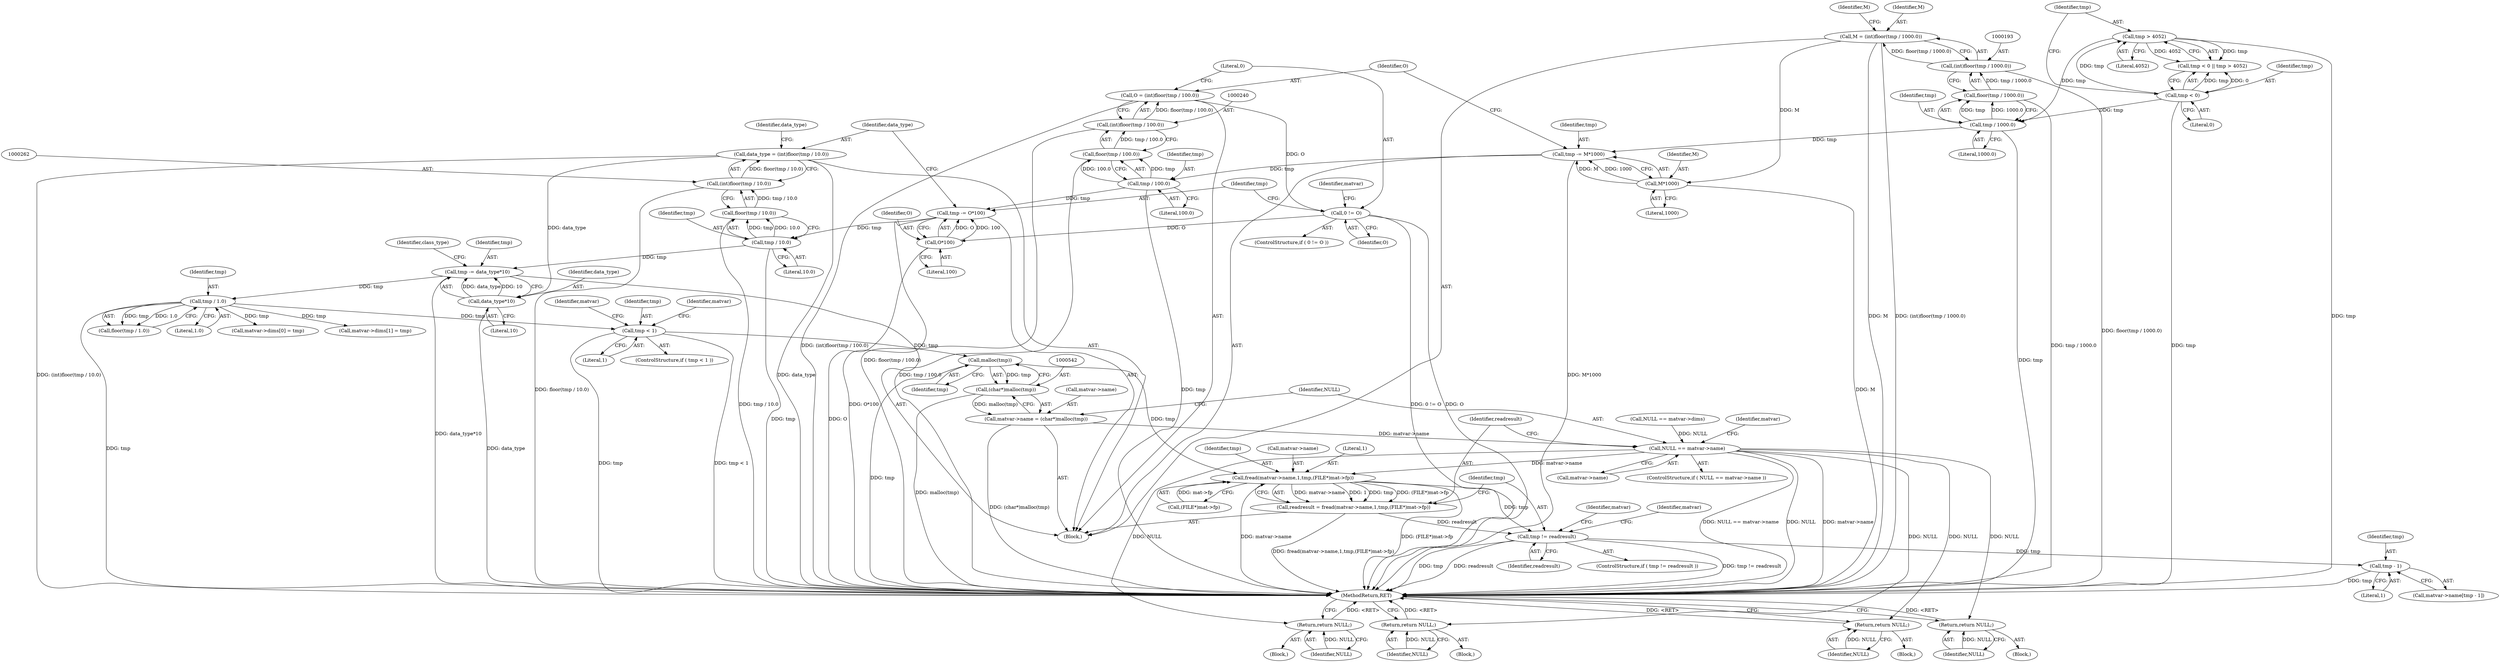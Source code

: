 digraph "0_matio_651a8e28099edb5fbb9e4e1d4d3238848f446c9a@API" {
"1000543" [label="(Call,malloc(tmp))"];
"1000529" [label="(Call,tmp < 1)"];
"1000327" [label="(Call,tmp / 1.0)"];
"1000317" [label="(Call,tmp -= data_type*10)"];
"1000319" [label="(Call,data_type*10)"];
"1000259" [label="(Call,data_type = (int)floor(tmp / 10.0))"];
"1000261" [label="(Call,(int)floor(tmp / 10.0))"];
"1000263" [label="(Call,floor(tmp / 10.0))"];
"1000264" [label="(Call,tmp / 10.0)"];
"1000254" [label="(Call,tmp -= O*100)"];
"1000256" [label="(Call,O*100)"];
"1000246" [label="(Call,0 != O)"];
"1000237" [label="(Call,O = (int)floor(tmp / 100.0))"];
"1000239" [label="(Call,(int)floor(tmp / 100.0))"];
"1000241" [label="(Call,floor(tmp / 100.0))"];
"1000242" [label="(Call,tmp / 100.0)"];
"1000232" [label="(Call,tmp -= M*1000)"];
"1000234" [label="(Call,M*1000)"];
"1000190" [label="(Call,M = (int)floor(tmp / 1000.0))"];
"1000192" [label="(Call,(int)floor(tmp / 1000.0))"];
"1000194" [label="(Call,floor(tmp / 1000.0))"];
"1000195" [label="(Call,tmp / 1000.0)"];
"1000175" [label="(Call,tmp > 4052)"];
"1000172" [label="(Call,tmp < 0)"];
"1000541" [label="(Call,(char*)malloc(tmp))"];
"1000537" [label="(Call,matvar->name = (char*)malloc(tmp))"];
"1000546" [label="(Call,NULL == matvar->name)"];
"1000554" [label="(Return,return NULL;)"];
"1000558" [label="(Call,fread(matvar->name,1,tmp,(FILE*)mat->fp))"];
"1000556" [label="(Call,readresult = fread(matvar->name,1,tmp,(FILE*)mat->fp))"];
"1000570" [label="(Call,tmp != readresult)"];
"1000585" [label="(Call,tmp - 1)"];
"1000576" [label="(Return,return NULL;)"];
"1000615" [label="(Return,return NULL;)"];
"1000646" [label="(Return,return NULL;)"];
"1000177" [label="(Literal,4052)"];
"1000576" [label="(Return,return NULL;)"];
"1000321" [label="(Literal,10)"];
"1000235" [label="(Identifier,M)"];
"1000563" [label="(Identifier,tmp)"];
"1000236" [label="(Literal,1000)"];
"1000247" [label="(Literal,0)"];
"1000534" [label="(Identifier,matvar)"];
"1000556" [label="(Call,readresult = fread(matvar->name,1,tmp,(FILE*)mat->fp))"];
"1000326" [label="(Call,floor(tmp / 1.0))"];
"1000570" [label="(Call,tmp != readresult)"];
"1000171" [label="(Call,tmp < 0 || tmp > 4052)"];
"1000541" [label="(Call,(char*)malloc(tmp))"];
"1000234" [label="(Call,M*1000)"];
"1000172" [label="(Call,tmp < 0)"];
"1000265" [label="(Identifier,tmp)"];
"1000318" [label="(Identifier,tmp)"];
"1000268" [label="(Identifier,data_type)"];
"1000232" [label="(Call,tmp -= M*1000)"];
"1000255" [label="(Identifier,tmp)"];
"1000266" [label="(Literal,10.0)"];
"1000543" [label="(Call,malloc(tmp))"];
"1000258" [label="(Literal,100)"];
"1000378" [label="(Call,NULL == matvar->dims)"];
"1000199" [label="(Identifier,M)"];
"1000320" [label="(Identifier,data_type)"];
"1000329" [label="(Literal,1.0)"];
"1000109" [label="(Block,)"];
"1000233" [label="(Identifier,tmp)"];
"1000615" [label="(Return,return NULL;)"];
"1000577" [label="(Identifier,NULL)"];
"1000572" [label="(Identifier,readresult)"];
"1000241" [label="(Call,floor(tmp / 100.0))"];
"1000192" [label="(Call,(int)floor(tmp / 1000.0))"];
"1000544" [label="(Identifier,tmp)"];
"1000548" [label="(Call,matvar->name)"];
"1000564" [label="(Call,(FILE*)mat->fp)"];
"1000317" [label="(Call,tmp -= data_type*10)"];
"1000531" [label="(Literal,1)"];
"1000571" [label="(Identifier,tmp)"];
"1000575" [label="(Identifier,matvar)"];
"1000173" [label="(Identifier,tmp)"];
"1000573" [label="(Block,)"];
"1000554" [label="(Return,return NULL;)"];
"1000665" [label="(MethodReturn,RET)"];
"1000264" [label="(Call,tmp / 10.0)"];
"1000610" [label="(Block,)"];
"1000557" [label="(Identifier,readresult)"];
"1000323" [label="(Identifier,class_type)"];
"1000194" [label="(Call,floor(tmp / 1000.0))"];
"1000647" [label="(Identifier,NULL)"];
"1000174" [label="(Literal,0)"];
"1000196" [label="(Identifier,tmp)"];
"1000175" [label="(Call,tmp > 4052)"];
"1000546" [label="(Call,NULL == matvar->name)"];
"1000569" [label="(ControlStructure,if ( tmp != readresult ))"];
"1000583" [label="(Identifier,matvar)"];
"1000539" [label="(Identifier,matvar)"];
"1000585" [label="(Call,tmp - 1)"];
"1000259" [label="(Call,data_type = (int)floor(tmp / 10.0))"];
"1000529" [label="(Call,tmp < 1)"];
"1000245" [label="(ControlStructure,if ( 0 != O ))"];
"1000254" [label="(Call,tmp -= O*100)"];
"1000616" [label="(Identifier,NULL)"];
"1000530" [label="(Identifier,tmp)"];
"1000237" [label="(Call,O = (int)floor(tmp / 100.0))"];
"1000545" [label="(ControlStructure,if ( NULL == matvar->name ))"];
"1000408" [label="(Call,matvar->dims[0] = tmp)"];
"1000190" [label="(Call,M = (int)floor(tmp / 1000.0))"];
"1000327" [label="(Call,tmp / 1.0)"];
"1000191" [label="(Identifier,M)"];
"1000528" [label="(ControlStructure,if ( tmp < 1 ))"];
"1000256" [label="(Call,O*100)"];
"1000558" [label="(Call,fread(matvar->name,1,tmp,(FILE*)mat->fp))"];
"1000246" [label="(Call,0 != O)"];
"1000239" [label="(Call,(int)floor(tmp / 100.0))"];
"1000537" [label="(Call,matvar->name = (char*)malloc(tmp))"];
"1000195" [label="(Call,tmp / 1000.0)"];
"1000238" [label="(Identifier,O)"];
"1000641" [label="(Block,)"];
"1000586" [label="(Identifier,tmp)"];
"1000243" [label="(Identifier,tmp)"];
"1000559" [label="(Call,matvar->name)"];
"1000553" [label="(Identifier,matvar)"];
"1000176" [label="(Identifier,tmp)"];
"1000261" [label="(Call,(int)floor(tmp / 10.0))"];
"1000263" [label="(Call,floor(tmp / 10.0))"];
"1000257" [label="(Identifier,O)"];
"1000444" [label="(Call,matvar->dims[1] = tmp)"];
"1000646" [label="(Return,return NULL;)"];
"1000581" [label="(Call,matvar->name[tmp - 1])"];
"1000244" [label="(Literal,100.0)"];
"1000328" [label="(Identifier,tmp)"];
"1000562" [label="(Literal,1)"];
"1000587" [label="(Literal,1)"];
"1000260" [label="(Identifier,data_type)"];
"1000242" [label="(Call,tmp / 100.0)"];
"1000319" [label="(Call,data_type*10)"];
"1000555" [label="(Identifier,NULL)"];
"1000538" [label="(Call,matvar->name)"];
"1000197" [label="(Literal,1000.0)"];
"1000251" [label="(Identifier,matvar)"];
"1000547" [label="(Identifier,NULL)"];
"1000248" [label="(Identifier,O)"];
"1000551" [label="(Block,)"];
"1000543" -> "1000541"  [label="AST: "];
"1000543" -> "1000544"  [label="CFG: "];
"1000544" -> "1000543"  [label="AST: "];
"1000541" -> "1000543"  [label="CFG: "];
"1000543" -> "1000665"  [label="DDG: tmp"];
"1000543" -> "1000541"  [label="DDG: tmp"];
"1000529" -> "1000543"  [label="DDG: tmp"];
"1000543" -> "1000558"  [label="DDG: tmp"];
"1000529" -> "1000528"  [label="AST: "];
"1000529" -> "1000531"  [label="CFG: "];
"1000530" -> "1000529"  [label="AST: "];
"1000531" -> "1000529"  [label="AST: "];
"1000534" -> "1000529"  [label="CFG: "];
"1000539" -> "1000529"  [label="CFG: "];
"1000529" -> "1000665"  [label="DDG: tmp"];
"1000529" -> "1000665"  [label="DDG: tmp < 1"];
"1000327" -> "1000529"  [label="DDG: tmp"];
"1000327" -> "1000326"  [label="AST: "];
"1000327" -> "1000329"  [label="CFG: "];
"1000328" -> "1000327"  [label="AST: "];
"1000329" -> "1000327"  [label="AST: "];
"1000326" -> "1000327"  [label="CFG: "];
"1000327" -> "1000665"  [label="DDG: tmp"];
"1000327" -> "1000326"  [label="DDG: tmp"];
"1000327" -> "1000326"  [label="DDG: 1.0"];
"1000317" -> "1000327"  [label="DDG: tmp"];
"1000327" -> "1000408"  [label="DDG: tmp"];
"1000327" -> "1000444"  [label="DDG: tmp"];
"1000317" -> "1000109"  [label="AST: "];
"1000317" -> "1000319"  [label="CFG: "];
"1000318" -> "1000317"  [label="AST: "];
"1000319" -> "1000317"  [label="AST: "];
"1000323" -> "1000317"  [label="CFG: "];
"1000317" -> "1000665"  [label="DDG: data_type*10"];
"1000319" -> "1000317"  [label="DDG: data_type"];
"1000319" -> "1000317"  [label="DDG: 10"];
"1000264" -> "1000317"  [label="DDG: tmp"];
"1000319" -> "1000321"  [label="CFG: "];
"1000320" -> "1000319"  [label="AST: "];
"1000321" -> "1000319"  [label="AST: "];
"1000319" -> "1000665"  [label="DDG: data_type"];
"1000259" -> "1000319"  [label="DDG: data_type"];
"1000259" -> "1000109"  [label="AST: "];
"1000259" -> "1000261"  [label="CFG: "];
"1000260" -> "1000259"  [label="AST: "];
"1000261" -> "1000259"  [label="AST: "];
"1000268" -> "1000259"  [label="CFG: "];
"1000259" -> "1000665"  [label="DDG: data_type"];
"1000259" -> "1000665"  [label="DDG: (int)floor(tmp / 10.0)"];
"1000261" -> "1000259"  [label="DDG: floor(tmp / 10.0)"];
"1000261" -> "1000263"  [label="CFG: "];
"1000262" -> "1000261"  [label="AST: "];
"1000263" -> "1000261"  [label="AST: "];
"1000261" -> "1000665"  [label="DDG: floor(tmp / 10.0)"];
"1000263" -> "1000261"  [label="DDG: tmp / 10.0"];
"1000263" -> "1000264"  [label="CFG: "];
"1000264" -> "1000263"  [label="AST: "];
"1000263" -> "1000665"  [label="DDG: tmp / 10.0"];
"1000264" -> "1000263"  [label="DDG: tmp"];
"1000264" -> "1000263"  [label="DDG: 10.0"];
"1000264" -> "1000266"  [label="CFG: "];
"1000265" -> "1000264"  [label="AST: "];
"1000266" -> "1000264"  [label="AST: "];
"1000264" -> "1000665"  [label="DDG: tmp"];
"1000254" -> "1000264"  [label="DDG: tmp"];
"1000254" -> "1000109"  [label="AST: "];
"1000254" -> "1000256"  [label="CFG: "];
"1000255" -> "1000254"  [label="AST: "];
"1000256" -> "1000254"  [label="AST: "];
"1000260" -> "1000254"  [label="CFG: "];
"1000254" -> "1000665"  [label="DDG: O*100"];
"1000256" -> "1000254"  [label="DDG: O"];
"1000256" -> "1000254"  [label="DDG: 100"];
"1000242" -> "1000254"  [label="DDG: tmp"];
"1000256" -> "1000258"  [label="CFG: "];
"1000257" -> "1000256"  [label="AST: "];
"1000258" -> "1000256"  [label="AST: "];
"1000256" -> "1000665"  [label="DDG: O"];
"1000246" -> "1000256"  [label="DDG: O"];
"1000246" -> "1000245"  [label="AST: "];
"1000246" -> "1000248"  [label="CFG: "];
"1000247" -> "1000246"  [label="AST: "];
"1000248" -> "1000246"  [label="AST: "];
"1000251" -> "1000246"  [label="CFG: "];
"1000255" -> "1000246"  [label="CFG: "];
"1000246" -> "1000665"  [label="DDG: O"];
"1000246" -> "1000665"  [label="DDG: 0 != O"];
"1000237" -> "1000246"  [label="DDG: O"];
"1000237" -> "1000109"  [label="AST: "];
"1000237" -> "1000239"  [label="CFG: "];
"1000238" -> "1000237"  [label="AST: "];
"1000239" -> "1000237"  [label="AST: "];
"1000247" -> "1000237"  [label="CFG: "];
"1000237" -> "1000665"  [label="DDG: (int)floor(tmp / 100.0)"];
"1000239" -> "1000237"  [label="DDG: floor(tmp / 100.0)"];
"1000239" -> "1000241"  [label="CFG: "];
"1000240" -> "1000239"  [label="AST: "];
"1000241" -> "1000239"  [label="AST: "];
"1000239" -> "1000665"  [label="DDG: floor(tmp / 100.0)"];
"1000241" -> "1000239"  [label="DDG: tmp / 100.0"];
"1000241" -> "1000242"  [label="CFG: "];
"1000242" -> "1000241"  [label="AST: "];
"1000241" -> "1000665"  [label="DDG: tmp / 100.0"];
"1000242" -> "1000241"  [label="DDG: tmp"];
"1000242" -> "1000241"  [label="DDG: 100.0"];
"1000242" -> "1000244"  [label="CFG: "];
"1000243" -> "1000242"  [label="AST: "];
"1000244" -> "1000242"  [label="AST: "];
"1000242" -> "1000665"  [label="DDG: tmp"];
"1000232" -> "1000242"  [label="DDG: tmp"];
"1000232" -> "1000109"  [label="AST: "];
"1000232" -> "1000234"  [label="CFG: "];
"1000233" -> "1000232"  [label="AST: "];
"1000234" -> "1000232"  [label="AST: "];
"1000238" -> "1000232"  [label="CFG: "];
"1000232" -> "1000665"  [label="DDG: M*1000"];
"1000234" -> "1000232"  [label="DDG: M"];
"1000234" -> "1000232"  [label="DDG: 1000"];
"1000195" -> "1000232"  [label="DDG: tmp"];
"1000234" -> "1000236"  [label="CFG: "];
"1000235" -> "1000234"  [label="AST: "];
"1000236" -> "1000234"  [label="AST: "];
"1000234" -> "1000665"  [label="DDG: M"];
"1000190" -> "1000234"  [label="DDG: M"];
"1000190" -> "1000109"  [label="AST: "];
"1000190" -> "1000192"  [label="CFG: "];
"1000191" -> "1000190"  [label="AST: "];
"1000192" -> "1000190"  [label="AST: "];
"1000199" -> "1000190"  [label="CFG: "];
"1000190" -> "1000665"  [label="DDG: M"];
"1000190" -> "1000665"  [label="DDG: (int)floor(tmp / 1000.0)"];
"1000192" -> "1000190"  [label="DDG: floor(tmp / 1000.0)"];
"1000192" -> "1000194"  [label="CFG: "];
"1000193" -> "1000192"  [label="AST: "];
"1000194" -> "1000192"  [label="AST: "];
"1000192" -> "1000665"  [label="DDG: floor(tmp / 1000.0)"];
"1000194" -> "1000192"  [label="DDG: tmp / 1000.0"];
"1000194" -> "1000195"  [label="CFG: "];
"1000195" -> "1000194"  [label="AST: "];
"1000194" -> "1000665"  [label="DDG: tmp / 1000.0"];
"1000195" -> "1000194"  [label="DDG: tmp"];
"1000195" -> "1000194"  [label="DDG: 1000.0"];
"1000195" -> "1000197"  [label="CFG: "];
"1000196" -> "1000195"  [label="AST: "];
"1000197" -> "1000195"  [label="AST: "];
"1000195" -> "1000665"  [label="DDG: tmp"];
"1000175" -> "1000195"  [label="DDG: tmp"];
"1000172" -> "1000195"  [label="DDG: tmp"];
"1000175" -> "1000171"  [label="AST: "];
"1000175" -> "1000177"  [label="CFG: "];
"1000176" -> "1000175"  [label="AST: "];
"1000177" -> "1000175"  [label="AST: "];
"1000171" -> "1000175"  [label="CFG: "];
"1000175" -> "1000665"  [label="DDG: tmp"];
"1000175" -> "1000171"  [label="DDG: tmp"];
"1000175" -> "1000171"  [label="DDG: 4052"];
"1000172" -> "1000175"  [label="DDG: tmp"];
"1000172" -> "1000171"  [label="AST: "];
"1000172" -> "1000174"  [label="CFG: "];
"1000173" -> "1000172"  [label="AST: "];
"1000174" -> "1000172"  [label="AST: "];
"1000176" -> "1000172"  [label="CFG: "];
"1000171" -> "1000172"  [label="CFG: "];
"1000172" -> "1000665"  [label="DDG: tmp"];
"1000172" -> "1000171"  [label="DDG: tmp"];
"1000172" -> "1000171"  [label="DDG: 0"];
"1000541" -> "1000537"  [label="AST: "];
"1000542" -> "1000541"  [label="AST: "];
"1000537" -> "1000541"  [label="CFG: "];
"1000541" -> "1000665"  [label="DDG: malloc(tmp)"];
"1000541" -> "1000537"  [label="DDG: malloc(tmp)"];
"1000537" -> "1000109"  [label="AST: "];
"1000538" -> "1000537"  [label="AST: "];
"1000547" -> "1000537"  [label="CFG: "];
"1000537" -> "1000665"  [label="DDG: (char*)malloc(tmp)"];
"1000537" -> "1000546"  [label="DDG: matvar->name"];
"1000546" -> "1000545"  [label="AST: "];
"1000546" -> "1000548"  [label="CFG: "];
"1000547" -> "1000546"  [label="AST: "];
"1000548" -> "1000546"  [label="AST: "];
"1000553" -> "1000546"  [label="CFG: "];
"1000557" -> "1000546"  [label="CFG: "];
"1000546" -> "1000665"  [label="DDG: matvar->name"];
"1000546" -> "1000665"  [label="DDG: NULL == matvar->name"];
"1000546" -> "1000665"  [label="DDG: NULL"];
"1000378" -> "1000546"  [label="DDG: NULL"];
"1000546" -> "1000554"  [label="DDG: NULL"];
"1000546" -> "1000558"  [label="DDG: matvar->name"];
"1000546" -> "1000576"  [label="DDG: NULL"];
"1000546" -> "1000615"  [label="DDG: NULL"];
"1000546" -> "1000646"  [label="DDG: NULL"];
"1000554" -> "1000551"  [label="AST: "];
"1000554" -> "1000555"  [label="CFG: "];
"1000555" -> "1000554"  [label="AST: "];
"1000665" -> "1000554"  [label="CFG: "];
"1000554" -> "1000665"  [label="DDG: <RET>"];
"1000555" -> "1000554"  [label="DDG: NULL"];
"1000558" -> "1000556"  [label="AST: "];
"1000558" -> "1000564"  [label="CFG: "];
"1000559" -> "1000558"  [label="AST: "];
"1000562" -> "1000558"  [label="AST: "];
"1000563" -> "1000558"  [label="AST: "];
"1000564" -> "1000558"  [label="AST: "];
"1000556" -> "1000558"  [label="CFG: "];
"1000558" -> "1000665"  [label="DDG: matvar->name"];
"1000558" -> "1000665"  [label="DDG: (FILE*)mat->fp"];
"1000558" -> "1000556"  [label="DDG: matvar->name"];
"1000558" -> "1000556"  [label="DDG: 1"];
"1000558" -> "1000556"  [label="DDG: tmp"];
"1000558" -> "1000556"  [label="DDG: (FILE*)mat->fp"];
"1000564" -> "1000558"  [label="DDG: mat->fp"];
"1000558" -> "1000570"  [label="DDG: tmp"];
"1000556" -> "1000109"  [label="AST: "];
"1000557" -> "1000556"  [label="AST: "];
"1000571" -> "1000556"  [label="CFG: "];
"1000556" -> "1000665"  [label="DDG: fread(matvar->name,1,tmp,(FILE*)mat->fp)"];
"1000556" -> "1000570"  [label="DDG: readresult"];
"1000570" -> "1000569"  [label="AST: "];
"1000570" -> "1000572"  [label="CFG: "];
"1000571" -> "1000570"  [label="AST: "];
"1000572" -> "1000570"  [label="AST: "];
"1000575" -> "1000570"  [label="CFG: "];
"1000583" -> "1000570"  [label="CFG: "];
"1000570" -> "1000665"  [label="DDG: tmp"];
"1000570" -> "1000665"  [label="DDG: readresult"];
"1000570" -> "1000665"  [label="DDG: tmp != readresult"];
"1000570" -> "1000585"  [label="DDG: tmp"];
"1000585" -> "1000581"  [label="AST: "];
"1000585" -> "1000587"  [label="CFG: "];
"1000586" -> "1000585"  [label="AST: "];
"1000587" -> "1000585"  [label="AST: "];
"1000581" -> "1000585"  [label="CFG: "];
"1000585" -> "1000665"  [label="DDG: tmp"];
"1000576" -> "1000573"  [label="AST: "];
"1000576" -> "1000577"  [label="CFG: "];
"1000577" -> "1000576"  [label="AST: "];
"1000665" -> "1000576"  [label="CFG: "];
"1000576" -> "1000665"  [label="DDG: <RET>"];
"1000577" -> "1000576"  [label="DDG: NULL"];
"1000615" -> "1000610"  [label="AST: "];
"1000615" -> "1000616"  [label="CFG: "];
"1000616" -> "1000615"  [label="AST: "];
"1000665" -> "1000615"  [label="CFG: "];
"1000615" -> "1000665"  [label="DDG: <RET>"];
"1000616" -> "1000615"  [label="DDG: NULL"];
"1000646" -> "1000641"  [label="AST: "];
"1000646" -> "1000647"  [label="CFG: "];
"1000647" -> "1000646"  [label="AST: "];
"1000665" -> "1000646"  [label="CFG: "];
"1000646" -> "1000665"  [label="DDG: <RET>"];
"1000647" -> "1000646"  [label="DDG: NULL"];
}
